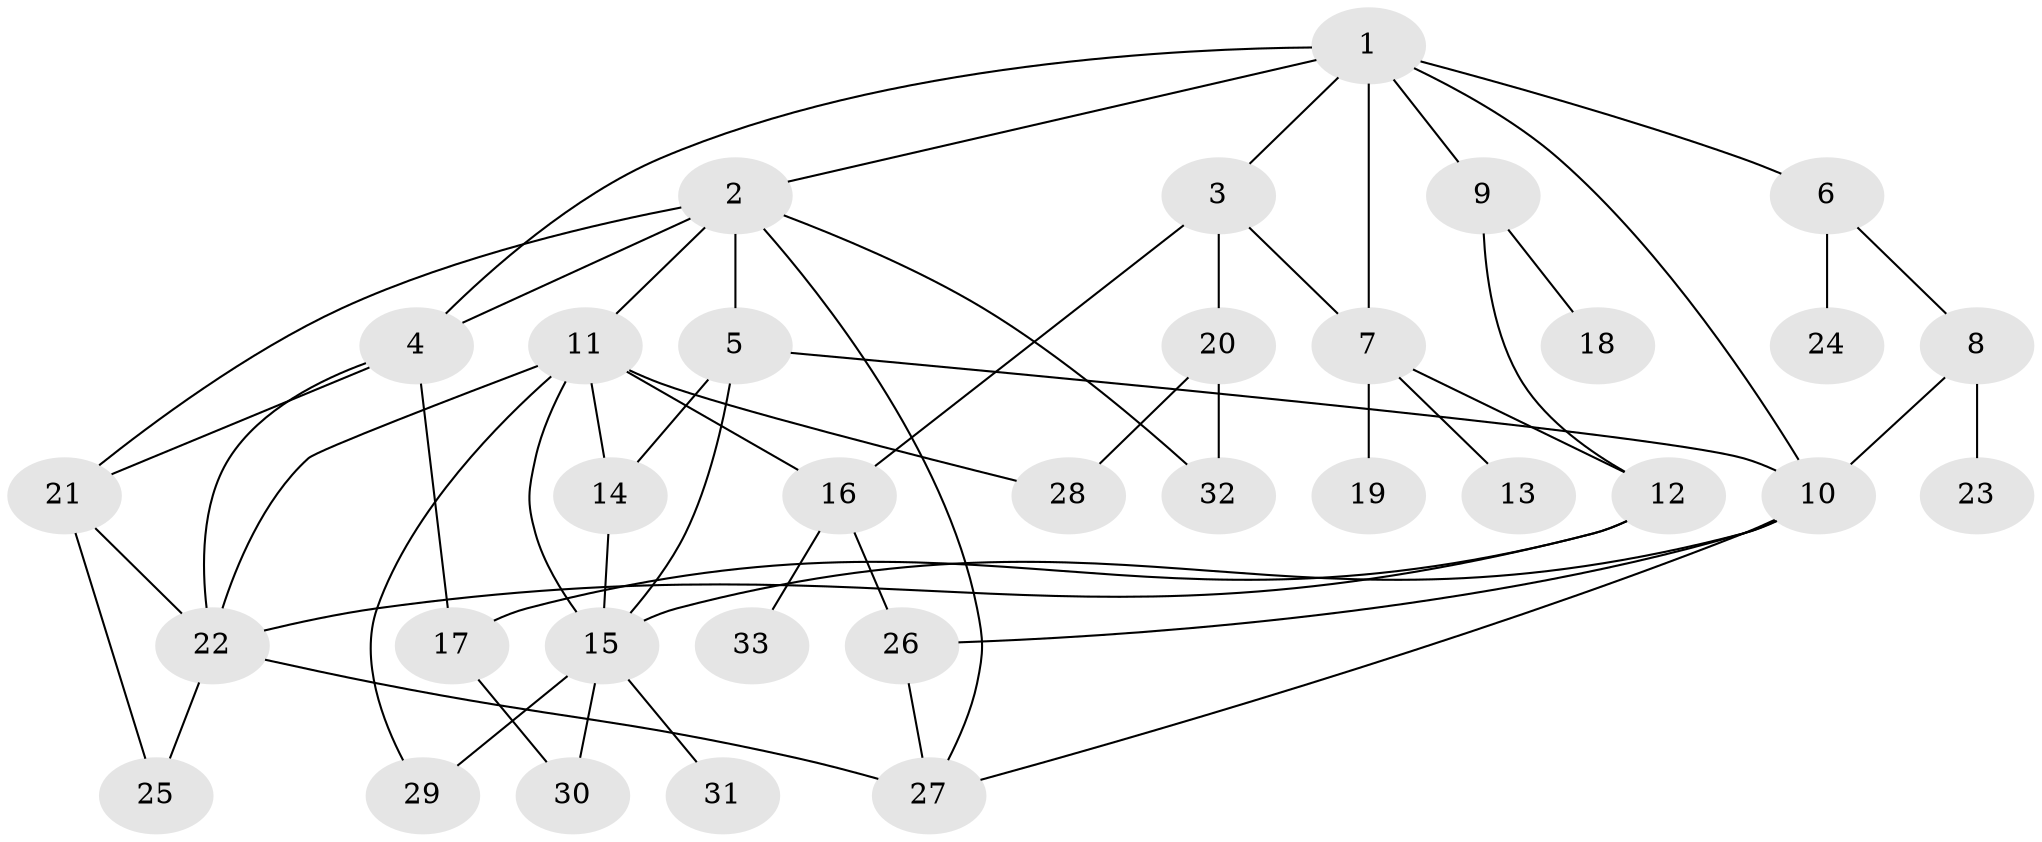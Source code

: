 // original degree distribution, {8: 0.03076923076923077, 7: 0.015384615384615385, 5: 0.06153846153846154, 4: 0.2, 3: 0.2, 2: 0.3076923076923077, 1: 0.18461538461538463}
// Generated by graph-tools (version 1.1) at 2025/34/03/09/25 02:34:17]
// undirected, 33 vertices, 56 edges
graph export_dot {
graph [start="1"]
  node [color=gray90,style=filled];
  1;
  2;
  3;
  4;
  5;
  6;
  7;
  8;
  9;
  10;
  11;
  12;
  13;
  14;
  15;
  16;
  17;
  18;
  19;
  20;
  21;
  22;
  23;
  24;
  25;
  26;
  27;
  28;
  29;
  30;
  31;
  32;
  33;
  1 -- 2 [weight=1.0];
  1 -- 3 [weight=1.0];
  1 -- 4 [weight=1.0];
  1 -- 6 [weight=1.0];
  1 -- 7 [weight=1.0];
  1 -- 9 [weight=1.0];
  1 -- 10 [weight=1.0];
  2 -- 4 [weight=1.0];
  2 -- 5 [weight=1.0];
  2 -- 11 [weight=1.0];
  2 -- 21 [weight=1.0];
  2 -- 27 [weight=1.0];
  2 -- 32 [weight=1.0];
  3 -- 7 [weight=1.0];
  3 -- 16 [weight=1.0];
  3 -- 20 [weight=2.0];
  4 -- 17 [weight=2.0];
  4 -- 21 [weight=1.0];
  4 -- 22 [weight=1.0];
  5 -- 10 [weight=1.0];
  5 -- 14 [weight=1.0];
  5 -- 15 [weight=1.0];
  6 -- 8 [weight=1.0];
  6 -- 24 [weight=1.0];
  7 -- 12 [weight=1.0];
  7 -- 13 [weight=1.0];
  7 -- 19 [weight=1.0];
  8 -- 10 [weight=1.0];
  8 -- 23 [weight=1.0];
  9 -- 12 [weight=1.0];
  9 -- 18 [weight=1.0];
  10 -- 15 [weight=1.0];
  10 -- 26 [weight=1.0];
  10 -- 27 [weight=1.0];
  11 -- 14 [weight=1.0];
  11 -- 15 [weight=1.0];
  11 -- 16 [weight=1.0];
  11 -- 22 [weight=1.0];
  11 -- 28 [weight=1.0];
  11 -- 29 [weight=1.0];
  12 -- 17 [weight=1.0];
  12 -- 22 [weight=1.0];
  14 -- 15 [weight=2.0];
  15 -- 29 [weight=2.0];
  15 -- 30 [weight=1.0];
  15 -- 31 [weight=1.0];
  16 -- 26 [weight=1.0];
  16 -- 33 [weight=1.0];
  17 -- 30 [weight=1.0];
  20 -- 28 [weight=1.0];
  20 -- 32 [weight=1.0];
  21 -- 22 [weight=1.0];
  21 -- 25 [weight=1.0];
  22 -- 25 [weight=1.0];
  22 -- 27 [weight=1.0];
  26 -- 27 [weight=1.0];
}
